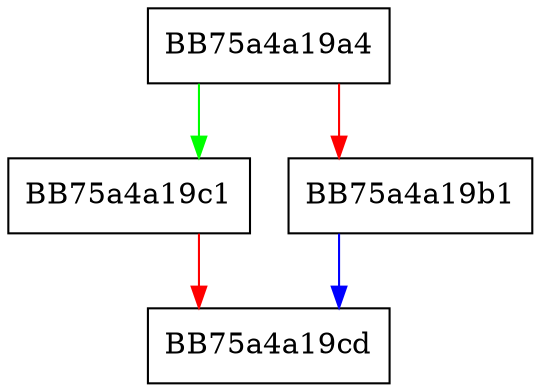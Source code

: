 digraph GetPEErrorString {
  node [shape="box"];
  graph [splines=ortho];
  BB75a4a19a4 -> BB75a4a19c1 [color="green"];
  BB75a4a19a4 -> BB75a4a19b1 [color="red"];
  BB75a4a19b1 -> BB75a4a19cd [color="blue"];
  BB75a4a19c1 -> BB75a4a19cd [color="red"];
}